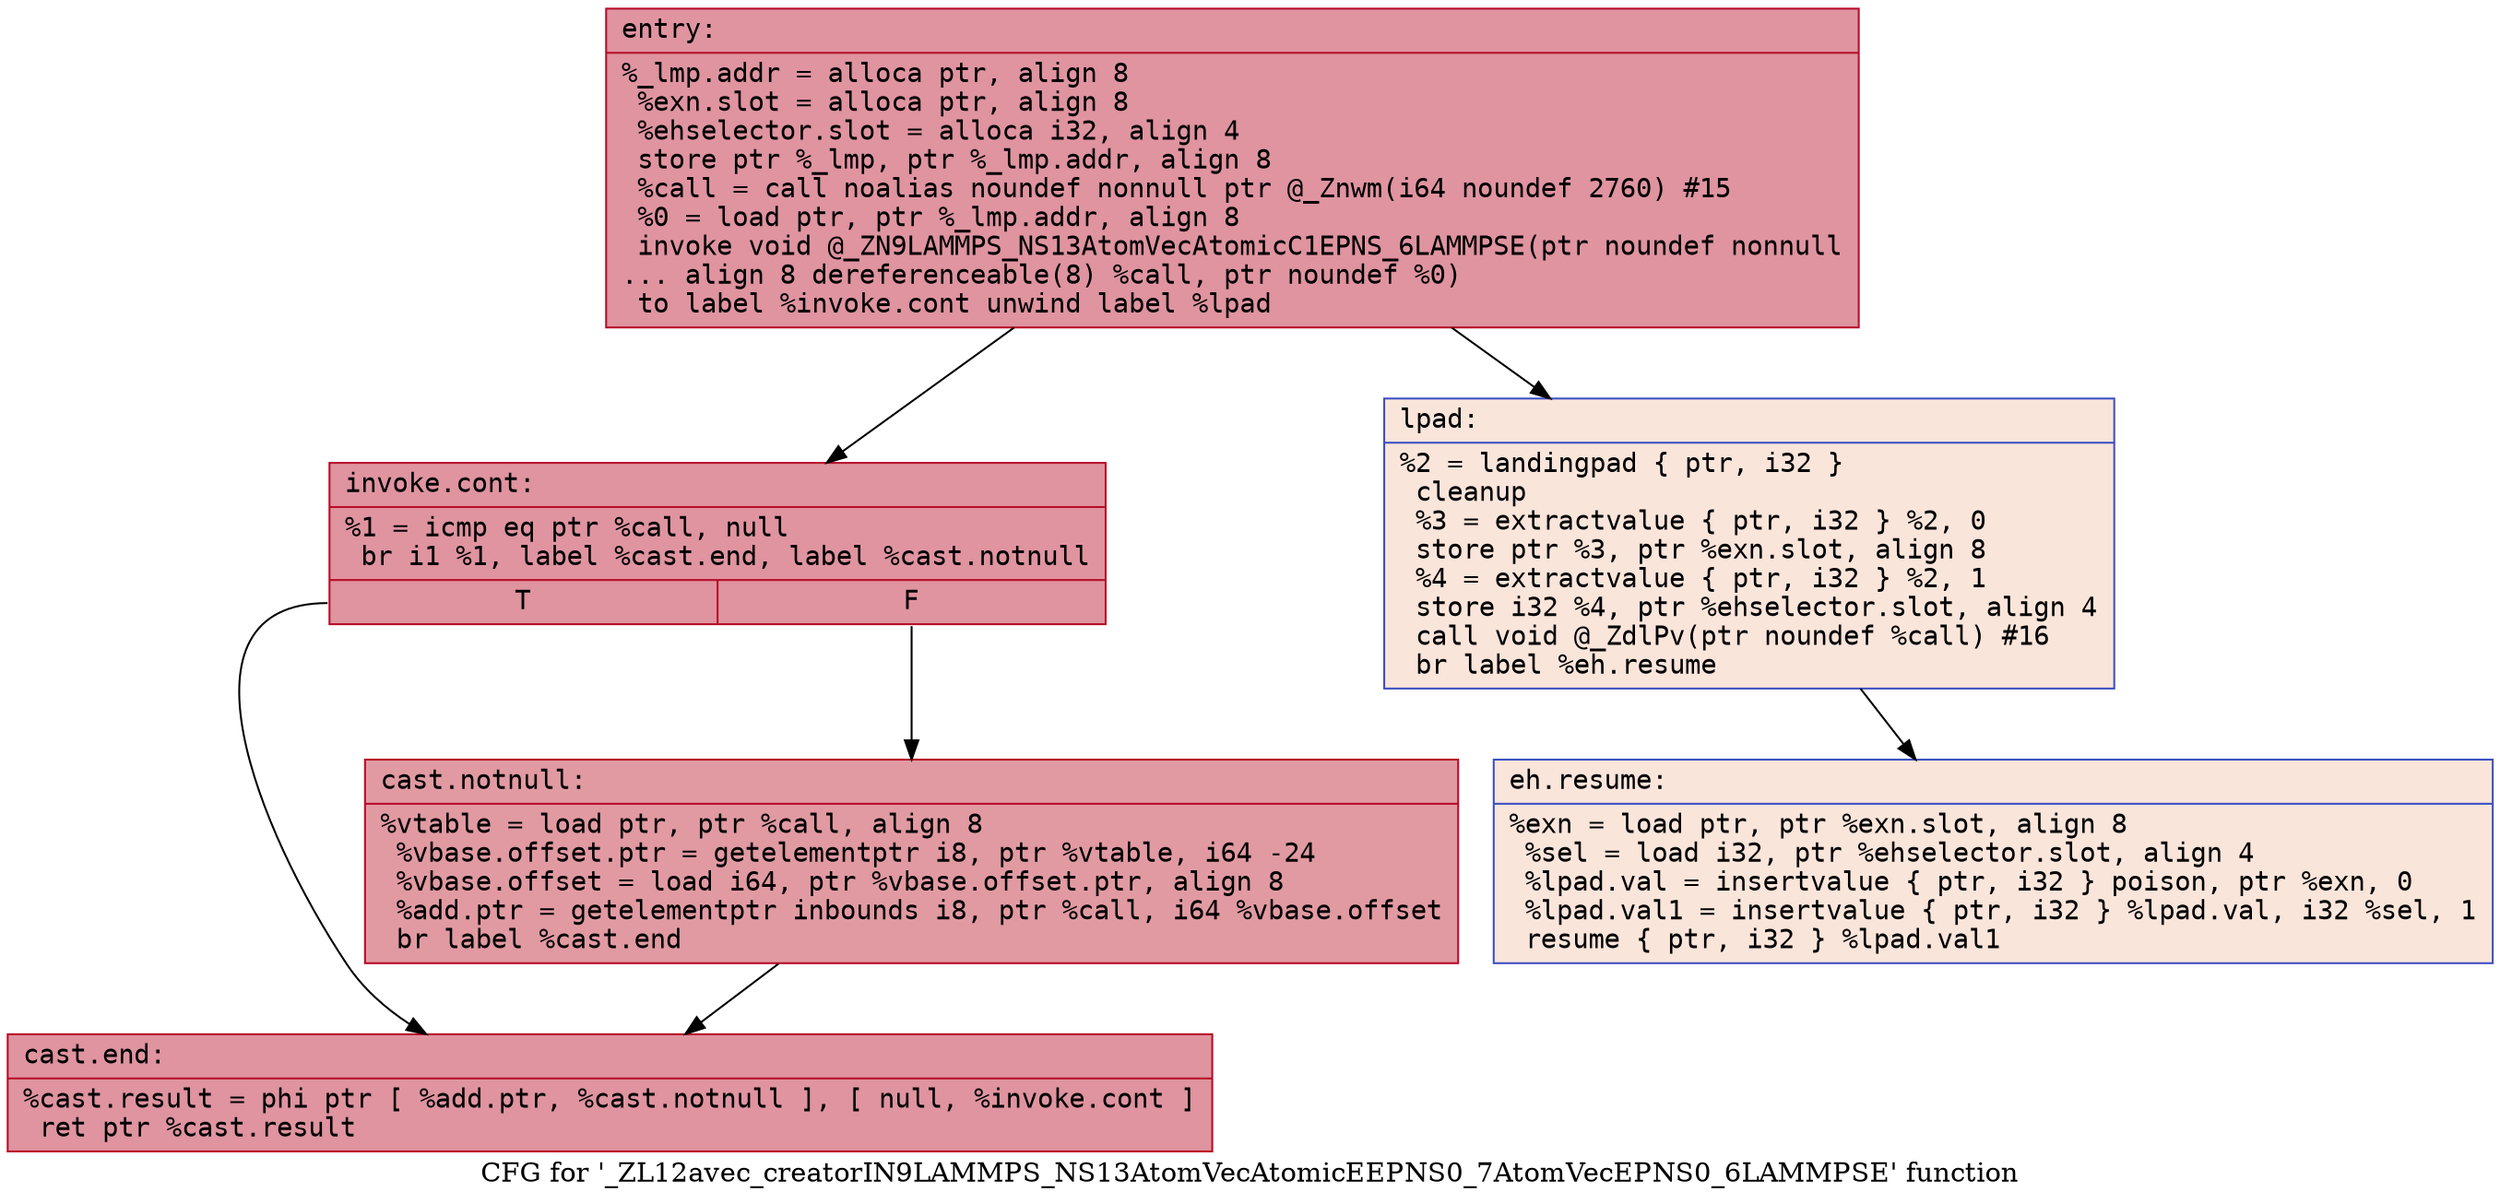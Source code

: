 digraph "CFG for '_ZL12avec_creatorIN9LAMMPS_NS13AtomVecAtomicEEPNS0_7AtomVecEPNS0_6LAMMPSE' function" {
	label="CFG for '_ZL12avec_creatorIN9LAMMPS_NS13AtomVecAtomicEEPNS0_7AtomVecEPNS0_6LAMMPSE' function";

	Node0x55aea8d6d470 [shape=record,color="#b70d28ff", style=filled, fillcolor="#b70d2870" fontname="Courier",label="{entry:\l|  %_lmp.addr = alloca ptr, align 8\l  %exn.slot = alloca ptr, align 8\l  %ehselector.slot = alloca i32, align 4\l  store ptr %_lmp, ptr %_lmp.addr, align 8\l  %call = call noalias noundef nonnull ptr @_Znwm(i64 noundef 2760) #15\l  %0 = load ptr, ptr %_lmp.addr, align 8\l  invoke void @_ZN9LAMMPS_NS13AtomVecAtomicC1EPNS_6LAMMPSE(ptr noundef nonnull\l... align 8 dereferenceable(8) %call, ptr noundef %0)\l          to label %invoke.cont unwind label %lpad\l}"];
	Node0x55aea8d6d470 -> Node0x55aea8d6d810[tooltip="entry -> invoke.cont\nProbability 100.00%" ];
	Node0x55aea8d6d470 -> Node0x55aea8d6d890[tooltip="entry -> lpad\nProbability 0.00%" ];
	Node0x55aea8d6d810 [shape=record,color="#b70d28ff", style=filled, fillcolor="#b70d2870" fontname="Courier",label="{invoke.cont:\l|  %1 = icmp eq ptr %call, null\l  br i1 %1, label %cast.end, label %cast.notnull\l|{<s0>T|<s1>F}}"];
	Node0x55aea8d6d810:s0 -> Node0x55aea8d6dbe0[tooltip="invoke.cont -> cast.end\nProbability 37.50%" ];
	Node0x55aea8d6d810:s1 -> Node0x55aea8d6dc60[tooltip="invoke.cont -> cast.notnull\nProbability 62.50%" ];
	Node0x55aea8d6dc60 [shape=record,color="#b70d28ff", style=filled, fillcolor="#bb1b2c70" fontname="Courier",label="{cast.notnull:\l|  %vtable = load ptr, ptr %call, align 8\l  %vbase.offset.ptr = getelementptr i8, ptr %vtable, i64 -24\l  %vbase.offset = load i64, ptr %vbase.offset.ptr, align 8\l  %add.ptr = getelementptr inbounds i8, ptr %call, i64 %vbase.offset\l  br label %cast.end\l}"];
	Node0x55aea8d6dc60 -> Node0x55aea8d6dbe0[tooltip="cast.notnull -> cast.end\nProbability 100.00%" ];
	Node0x55aea8d6dbe0 [shape=record,color="#b70d28ff", style=filled, fillcolor="#b70d2870" fontname="Courier",label="{cast.end:\l|  %cast.result = phi ptr [ %add.ptr, %cast.notnull ], [ null, %invoke.cont ]\l  ret ptr %cast.result\l}"];
	Node0x55aea8d6d890 [shape=record,color="#3d50c3ff", style=filled, fillcolor="#f4c5ad70" fontname="Courier",label="{lpad:\l|  %2 = landingpad \{ ptr, i32 \}\l          cleanup\l  %3 = extractvalue \{ ptr, i32 \} %2, 0\l  store ptr %3, ptr %exn.slot, align 8\l  %4 = extractvalue \{ ptr, i32 \} %2, 1\l  store i32 %4, ptr %ehselector.slot, align 4\l  call void @_ZdlPv(ptr noundef %call) #16\l  br label %eh.resume\l}"];
	Node0x55aea8d6d890 -> Node0x55aea8d6e6c0[tooltip="lpad -> eh.resume\nProbability 100.00%" ];
	Node0x55aea8d6e6c0 [shape=record,color="#3d50c3ff", style=filled, fillcolor="#f4c5ad70" fontname="Courier",label="{eh.resume:\l|  %exn = load ptr, ptr %exn.slot, align 8\l  %sel = load i32, ptr %ehselector.slot, align 4\l  %lpad.val = insertvalue \{ ptr, i32 \} poison, ptr %exn, 0\l  %lpad.val1 = insertvalue \{ ptr, i32 \} %lpad.val, i32 %sel, 1\l  resume \{ ptr, i32 \} %lpad.val1\l}"];
}
